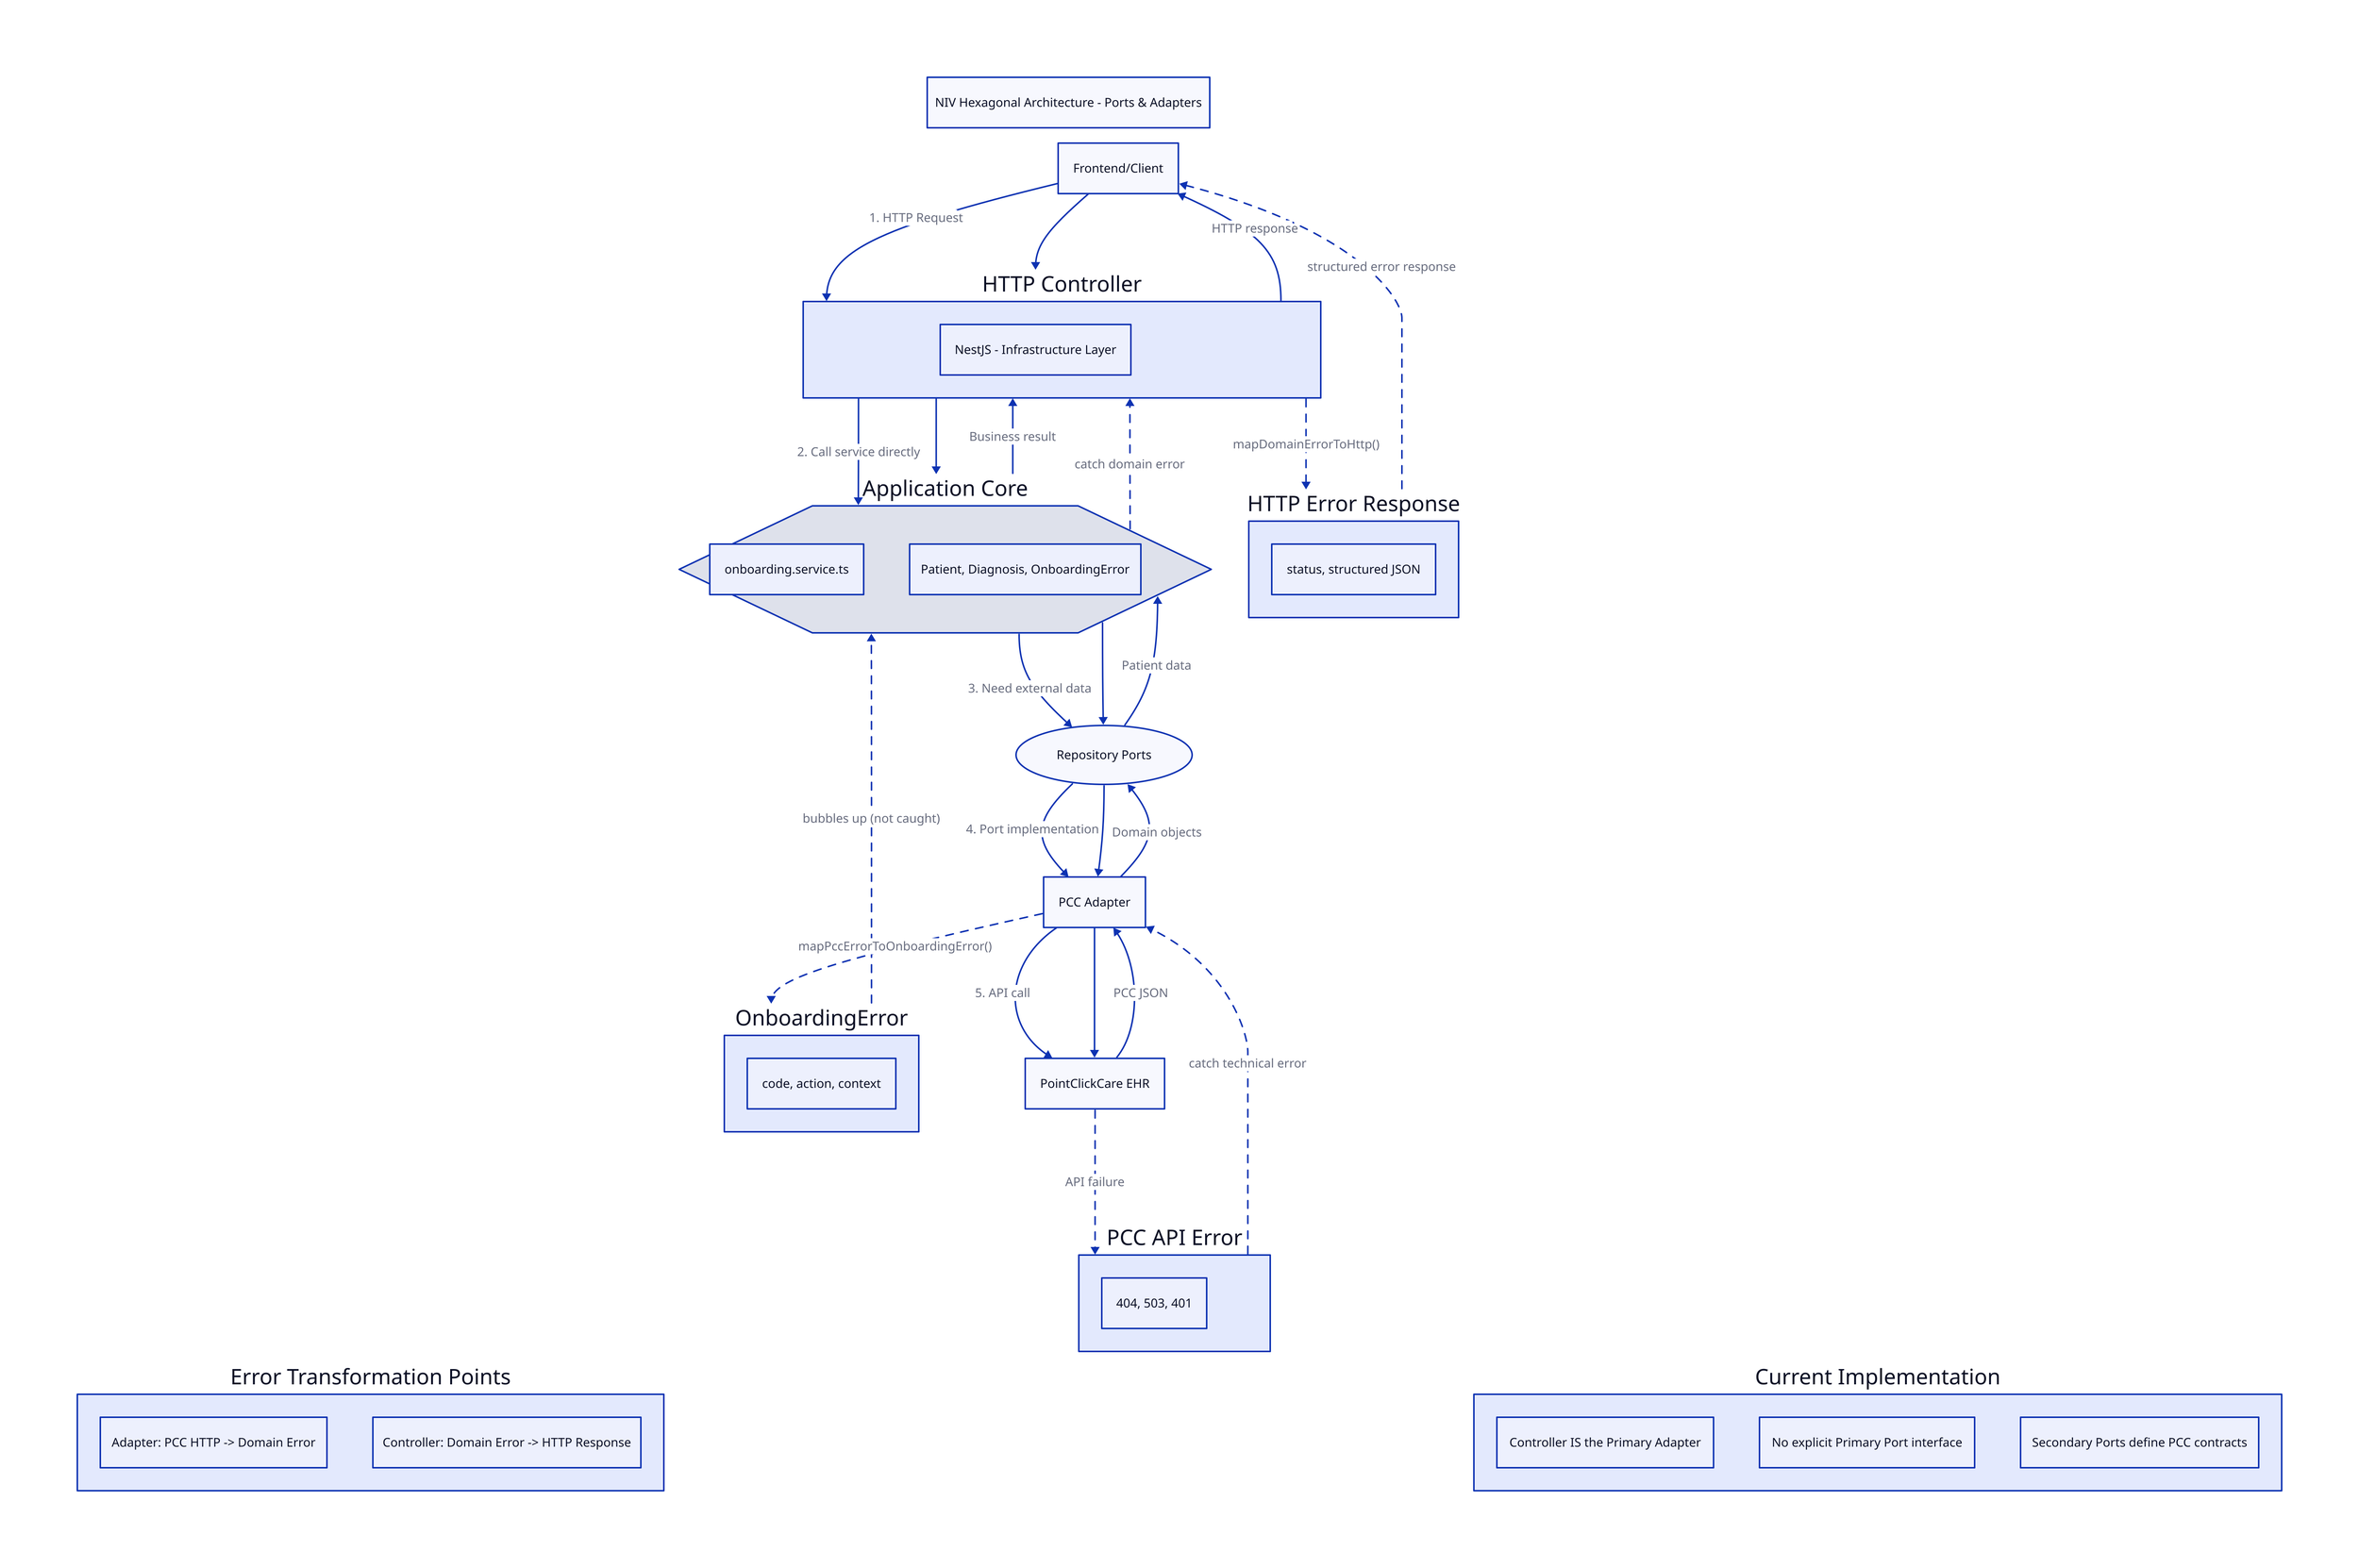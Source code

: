 title: "NIV Hexagonal Architecture - Ports & Adapters" {
  near: top-center
}

# External Systems
client: Frontend/Client
pcc: PointClickCare EHR

# Hexagonal Architecture
controller: HTTP Controller {
  desc: "onboarding.controller.ts (Primary Adapter)"
  note: "NestJS - Infrastructure Layer"
}

core: Application Core {
  shape: hexagon
  service: "onboarding.service.ts"
  domain: "Patient, Diagnosis, OnboardingError"
}

repo_ports: Repository Ports {
  shape: oval
  desc: "GetPatientPort, GetPatientDiagnosesPort (Secondary Ports)"
}

adapter: PCC Adapter {
  desc: "adapters.ts (Secondary Adapter)"
}

# Correct Flow: Client -> Primary Adapter -> Core -> Secondary Ports -> Secondary Adapter -> PCC
client -> controller: "1. HTTP Request"
controller -> core: "2. Call service directly"
core -> repo_ports: "3. Need external data"
repo_ports -> adapter: "4. Port implementation"
adapter -> pcc: "5. API call"

# Response flow back
pcc -> adapter: "PCC JSON"
adapter -> repo_ports: "Domain objects"
repo_ports -> core: "Patient data"
core -> controller: "Business result"
controller -> client: "HTTP response"

# Error Handling Flow
pcc_error: "PCC API Error" {
  examples: "404, 503, 401"
}

domain_error: "OnboardingError" {
  properties: "code, action, context"
}

http_error: "HTTP Error Response" {
  properties: "status, structured JSON"
}

# Error flow through layers
pcc -> pcc_error: {
  label: "API failure"
  style.stroke-dash: 5
}
pcc_error -> adapter: {
  label: "catch technical error"
  style.stroke-dash: 5
}
adapter -> domain_error: {
  label: "mapPccErrorToOnboardingError()"
  style.stroke-dash: 5
}
domain_error -> core: {
  label: "bubbles up (not caught)"
  style.stroke-dash: 5
}
core -> controller: {
  label: "catch domain error"
  style.stroke-dash: 5
}
controller -> http_error: {
  label: "mapDomainErrorToHttp()"
  style.stroke-dash: 5
}
http_error -> client: {
  label: "structured error response"
  style.stroke-dash: 5
}

# Error handling annotations
error_transform: "Error Transformation Points" {
  near: bottom-left

  adapter_note: "Adapter: PCC HTTP -> Domain Error"
  controller_note: "Controller: Domain Error -> HTTP Response"
}

# Architecture Notes
implementation_notes: "Current Implementation" {
  near: bottom-right

  primary_adapter: "Controller IS the Primary Adapter"
  no_primary_port: "No explicit Primary Port interface"
  secondary_ports: "Secondary Ports define PCC contracts"
}

# Position elements left to right
client -> controller -> core -> repo_ports -> adapter -> pcc
